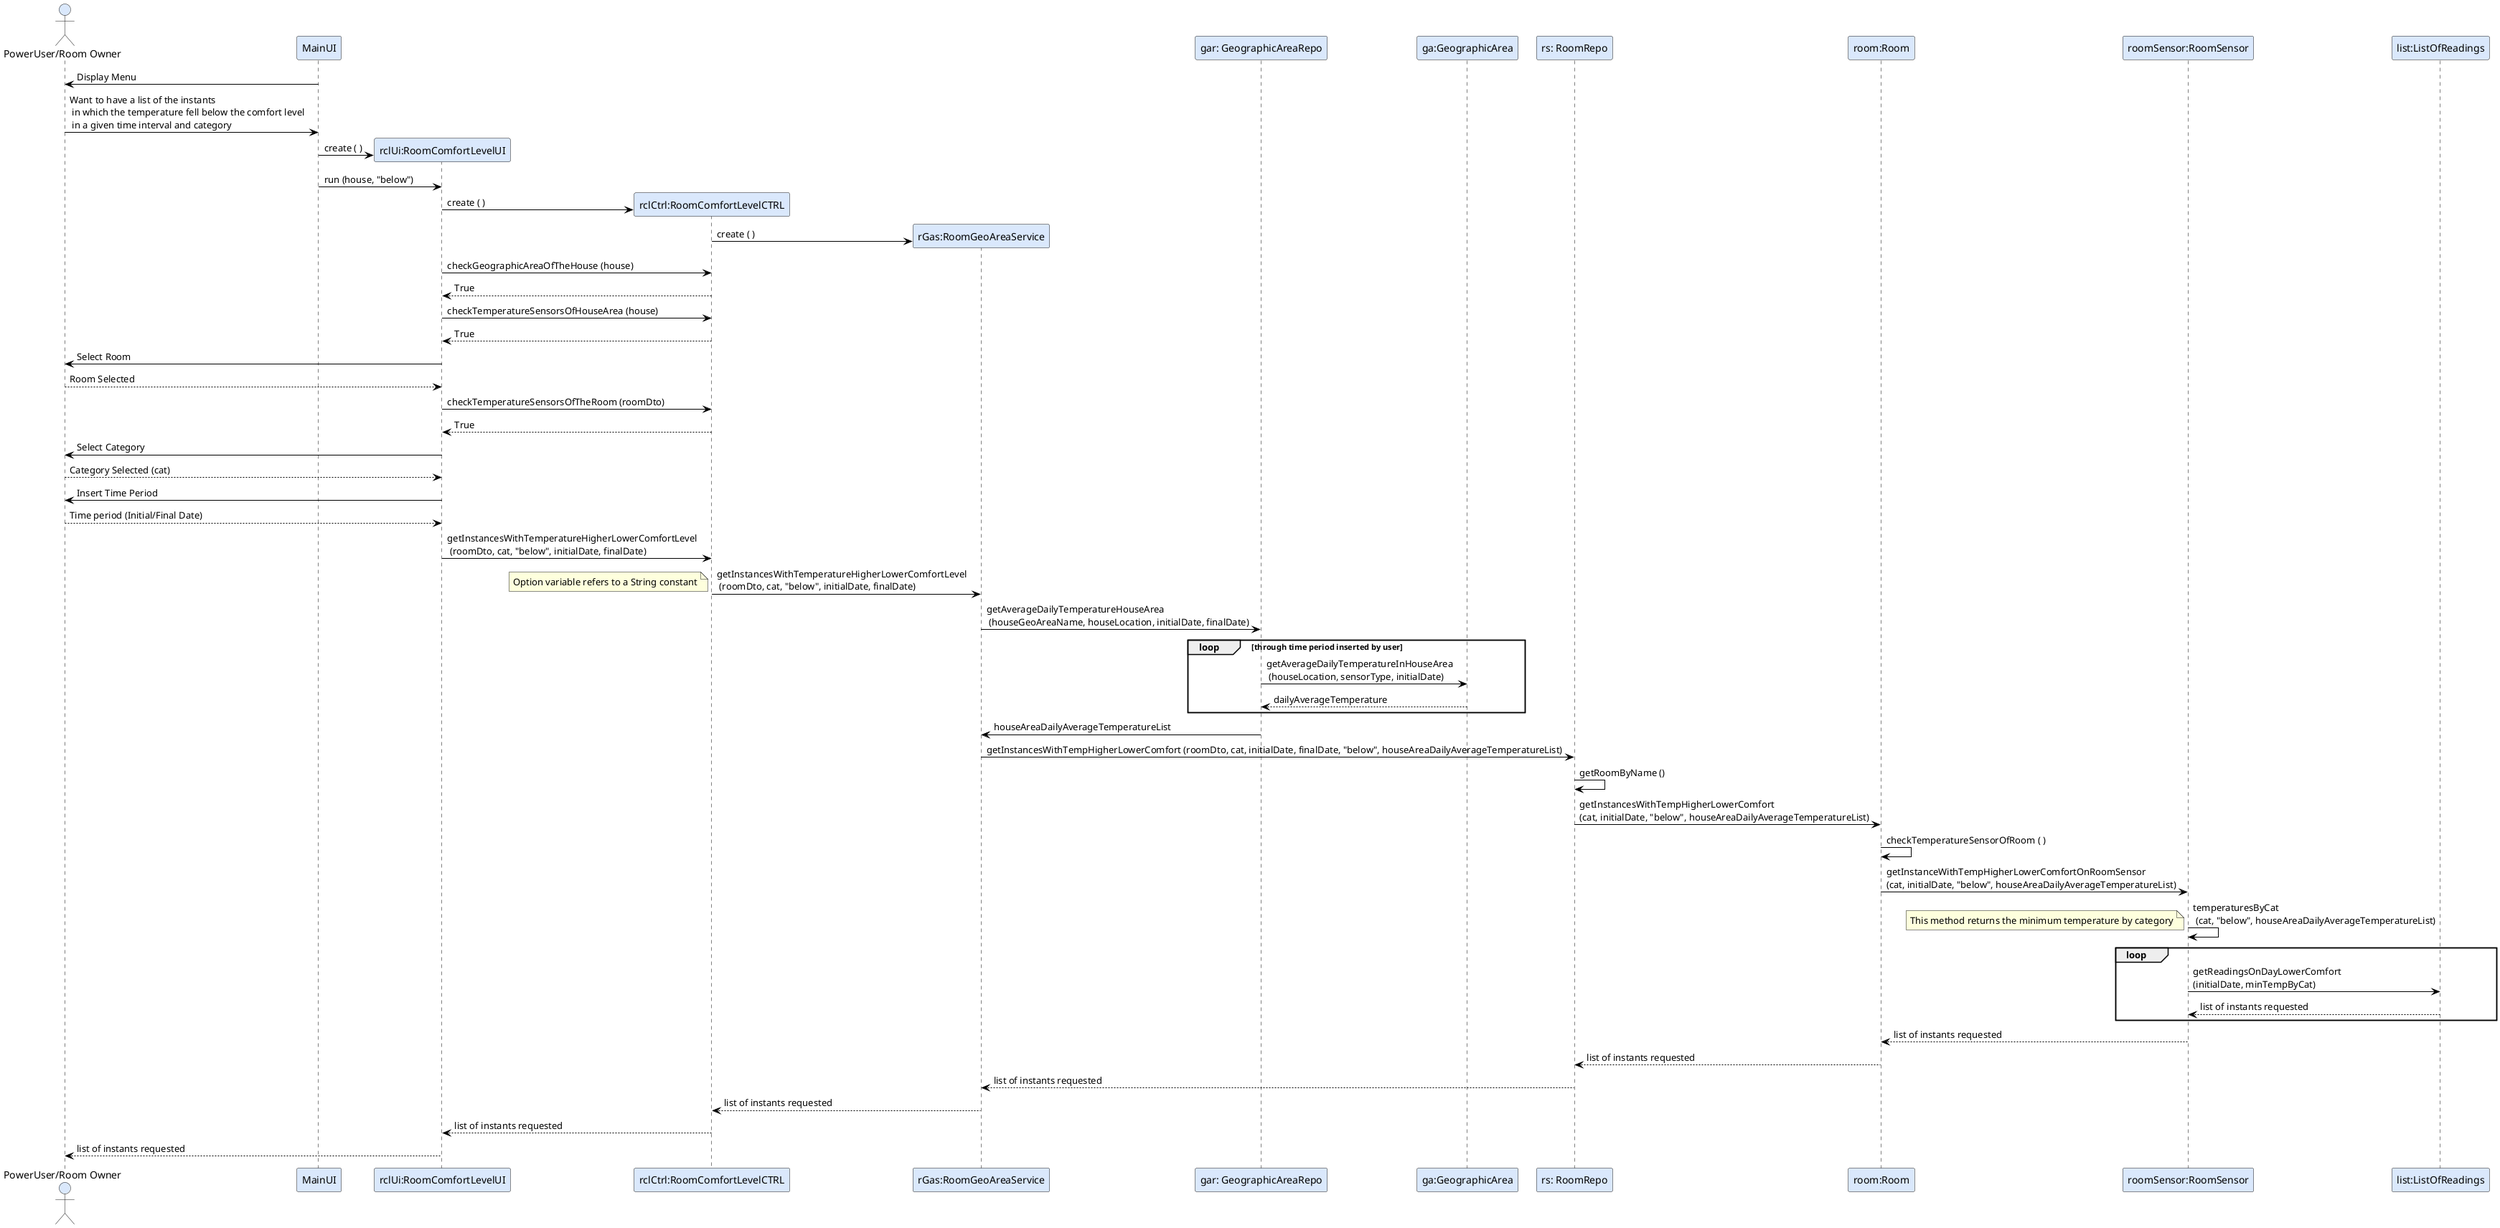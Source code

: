 @startuml

actor "PowerUser/Room Owner" as PU #DAE8FC
participant "MainUI" as MUI #DAE8FC
participant "rclUi:RoomComfortLevelUI" as UI #DAE8FC
participant "rclCtrl:RoomComfortLevelCTRL" as C #DAE8FC
participant "rGas:RoomGeoAreaService" as CTRL #DAE8FC
participant "gar: GeographicAreaRepo" as GAS #DAE8FC
participant "ga:GeographicArea" as GA #DAE8FC
participant "rs: RoomRepo" as RS #DAE8FC
participant "room:Room" as R #DAE8FC
participant "roomSensor:RoomSensor" as RSE #DAE8FC
participant "list:ListOfReadings" as LR #DAE8FC

skinparam actor {
	BorderColor 6C8EBF
}

skinparam participant {
	BorderColor 6C8EBF
}

skinparam shadowing false

skinparam sequence {
	ArrowColor BLACK
	ActorBorderColor DeepSkyBlue
	LifeLineBorderColor BLACK
}


MUI-> PU: Display Menu
PU -> MUI : Want to have a list of the instants \n in which the temperature fell below the comfort level \n in a given time interval and category

create UI

MUI -> UI : create ( )
MUI -> UI : run (house, "below")

create C

UI -> C : create ( )

create CTRL

C -> CTRL : create ( )

UI ->C : checkGeographicAreaOfTheHouse (house)
UI <-- C : True
UI ->C : checkTemperatureSensorsOfHouseArea (house)
UI <-- C : True

PU <- UI : Select Room
PU --> UI : Room Selected

UI ->C : checkTemperatureSensorsOfTheRoom (roomDto)
UI <-- C : True

PU <- UI : Select Category
PU --> UI : Category Selected (cat)
PU <- UI : Insert Time Period
PU --> UI : Time period (Initial/Final Date)

UI -> C : getInstancesWithTemperatureHigherLowerComfortLevel \n (roomDto, cat, "below", initialDate, finalDate)


C -> CTRL : getInstancesWithTemperatureHigherLowerComfortLevel \n (roomDto, cat, "below", initialDate, finalDate)
note left
	Option variable refers to a String constant
end note
CTRL -> GAS : getAverageDailyTemperatureHouseArea \n (houseGeoAreaName, houseLocation, initialDate, finalDate)

loop through time period inserted by user
GAS -> GA : getAverageDailyTemperatureInHouseArea \n (houseLocation, sensorType, initialDate)
GAS <-- GA : dailyAverageTemperature
end

CTRL <- GAS : houseAreaDailyAverageTemperatureList

CTRL -> RS : getInstancesWithTempHigherLowerComfort (roomDto, cat, initialDate, finalDate, "below", houseAreaDailyAverageTemperatureList)


RS -> RS : getRoomByName ()

RS -> R : getInstancesWithTempHigherLowerComfort\n(cat, initialDate, "below", houseAreaDailyAverageTemperatureList)
R -> R : checkTemperatureSensorOfRoom ( )
R -> RSE : getInstanceWithTempHigherLowerComfortOnRoomSensor\n(cat, initialDate, "below", houseAreaDailyAverageTemperatureList)
RSE -> RSE: temperaturesByCat \n (cat, "below", houseAreaDailyAverageTemperatureList)
note left
	This method returns the minimum temperature by category
end note
loop
RSE -> LR : getReadingsOnDayLowerComfort \n(initialDate, minTempByCat)
RSE <-- LR : list of instants requested
end
R <-- RSE : list of instants requested
RS <-- R : list of instants requested

CTRL <-- RS : list of instants requested
C <-- CTRL : list of instants requested
UI <-- C : list of instants requested
PU <-- UI : list of instants requested

@enduml